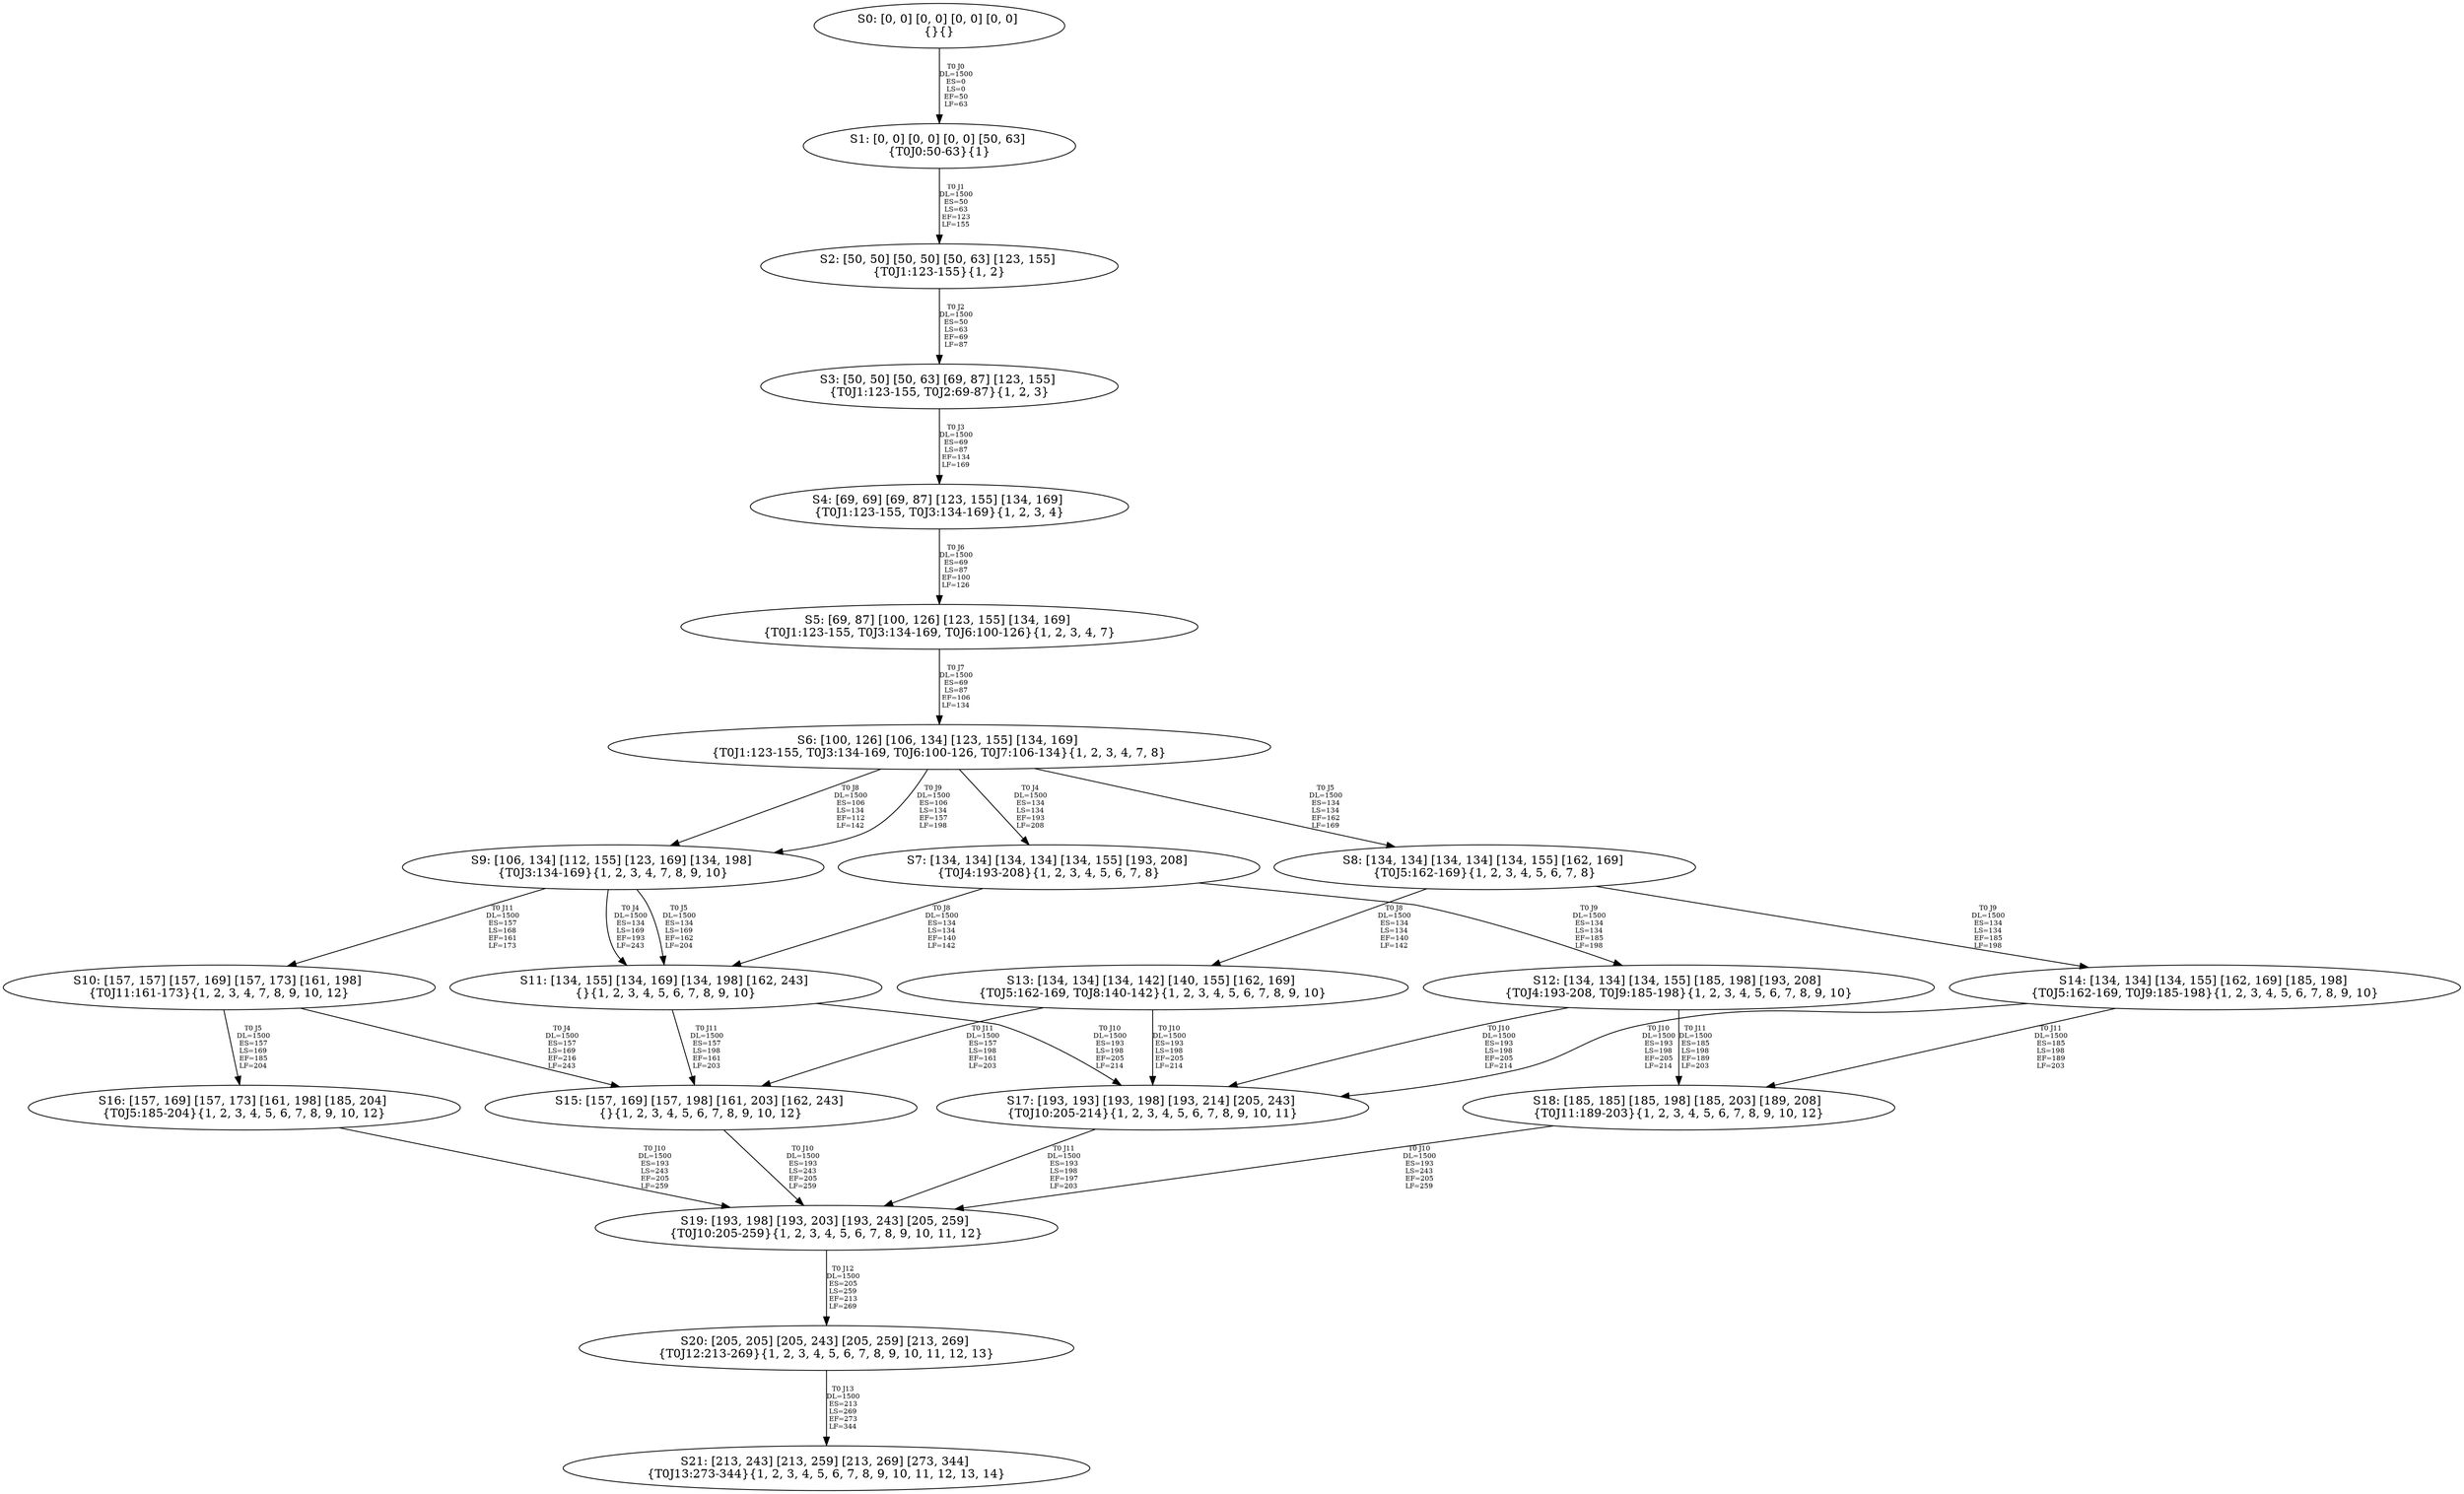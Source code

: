 digraph {
	S0[label="S0: [0, 0] [0, 0] [0, 0] [0, 0] \n{}{}"];
	S1[label="S1: [0, 0] [0, 0] [0, 0] [50, 63] \n{T0J0:50-63}{1}"];
	S2[label="S2: [50, 50] [50, 50] [50, 63] [123, 155] \n{T0J1:123-155}{1, 2}"];
	S3[label="S3: [50, 50] [50, 63] [69, 87] [123, 155] \n{T0J1:123-155, T0J2:69-87}{1, 2, 3}"];
	S4[label="S4: [69, 69] [69, 87] [123, 155] [134, 169] \n{T0J1:123-155, T0J3:134-169}{1, 2, 3, 4}"];
	S5[label="S5: [69, 87] [100, 126] [123, 155] [134, 169] \n{T0J1:123-155, T0J3:134-169, T0J6:100-126}{1, 2, 3, 4, 7}"];
	S6[label="S6: [100, 126] [106, 134] [123, 155] [134, 169] \n{T0J1:123-155, T0J3:134-169, T0J6:100-126, T0J7:106-134}{1, 2, 3, 4, 7, 8}"];
	S7[label="S7: [134, 134] [134, 134] [134, 155] [193, 208] \n{T0J4:193-208}{1, 2, 3, 4, 5, 6, 7, 8}"];
	S8[label="S8: [134, 134] [134, 134] [134, 155] [162, 169] \n{T0J5:162-169}{1, 2, 3, 4, 5, 6, 7, 8}"];
	S9[label="S9: [106, 134] [112, 155] [123, 169] [134, 198] \n{T0J3:134-169}{1, 2, 3, 4, 7, 8, 9, 10}"];
	S10[label="S10: [157, 157] [157, 169] [157, 173] [161, 198] \n{T0J11:161-173}{1, 2, 3, 4, 7, 8, 9, 10, 12}"];
	S11[label="S11: [134, 155] [134, 169] [134, 198] [162, 243] \n{}{1, 2, 3, 4, 5, 6, 7, 8, 9, 10}"];
	S12[label="S12: [134, 134] [134, 155] [185, 198] [193, 208] \n{T0J4:193-208, T0J9:185-198}{1, 2, 3, 4, 5, 6, 7, 8, 9, 10}"];
	S13[label="S13: [134, 134] [134, 142] [140, 155] [162, 169] \n{T0J5:162-169, T0J8:140-142}{1, 2, 3, 4, 5, 6, 7, 8, 9, 10}"];
	S14[label="S14: [134, 134] [134, 155] [162, 169] [185, 198] \n{T0J5:162-169, T0J9:185-198}{1, 2, 3, 4, 5, 6, 7, 8, 9, 10}"];
	S15[label="S15: [157, 169] [157, 198] [161, 203] [162, 243] \n{}{1, 2, 3, 4, 5, 6, 7, 8, 9, 10, 12}"];
	S16[label="S16: [157, 169] [157, 173] [161, 198] [185, 204] \n{T0J5:185-204}{1, 2, 3, 4, 5, 6, 7, 8, 9, 10, 12}"];
	S17[label="S17: [193, 193] [193, 198] [193, 214] [205, 243] \n{T0J10:205-214}{1, 2, 3, 4, 5, 6, 7, 8, 9, 10, 11}"];
	S18[label="S18: [185, 185] [185, 198] [185, 203] [189, 208] \n{T0J11:189-203}{1, 2, 3, 4, 5, 6, 7, 8, 9, 10, 12}"];
	S19[label="S19: [193, 198] [193, 203] [193, 243] [205, 259] \n{T0J10:205-259}{1, 2, 3, 4, 5, 6, 7, 8, 9, 10, 11, 12}"];
	S20[label="S20: [205, 205] [205, 243] [205, 259] [213, 269] \n{T0J12:213-269}{1, 2, 3, 4, 5, 6, 7, 8, 9, 10, 11, 12, 13}"];
	S21[label="S21: [213, 243] [213, 259] [213, 269] [273, 344] \n{T0J13:273-344}{1, 2, 3, 4, 5, 6, 7, 8, 9, 10, 11, 12, 13, 14}"];
	S0 -> S1[label="T0 J0\nDL=1500\nES=0\nLS=0\nEF=50\nLF=63",fontsize=8];
	S1 -> S2[label="T0 J1\nDL=1500\nES=50\nLS=63\nEF=123\nLF=155",fontsize=8];
	S2 -> S3[label="T0 J2\nDL=1500\nES=50\nLS=63\nEF=69\nLF=87",fontsize=8];
	S3 -> S4[label="T0 J3\nDL=1500\nES=69\nLS=87\nEF=134\nLF=169",fontsize=8];
	S4 -> S5[label="T0 J6\nDL=1500\nES=69\nLS=87\nEF=100\nLF=126",fontsize=8];
	S5 -> S6[label="T0 J7\nDL=1500\nES=69\nLS=87\nEF=106\nLF=134",fontsize=8];
	S6 -> S7[label="T0 J4\nDL=1500\nES=134\nLS=134\nEF=193\nLF=208",fontsize=8];
	S6 -> S8[label="T0 J5\nDL=1500\nES=134\nLS=134\nEF=162\nLF=169",fontsize=8];
	S6 -> S9[label="T0 J8\nDL=1500\nES=106\nLS=134\nEF=112\nLF=142",fontsize=8];
	S6 -> S9[label="T0 J9\nDL=1500\nES=106\nLS=134\nEF=157\nLF=198",fontsize=8];
	S7 -> S11[label="T0 J8\nDL=1500\nES=134\nLS=134\nEF=140\nLF=142",fontsize=8];
	S7 -> S12[label="T0 J9\nDL=1500\nES=134\nLS=134\nEF=185\nLF=198",fontsize=8];
	S8 -> S13[label="T0 J8\nDL=1500\nES=134\nLS=134\nEF=140\nLF=142",fontsize=8];
	S8 -> S14[label="T0 J9\nDL=1500\nES=134\nLS=134\nEF=185\nLF=198",fontsize=8];
	S9 -> S11[label="T0 J4\nDL=1500\nES=134\nLS=169\nEF=193\nLF=243",fontsize=8];
	S9 -> S11[label="T0 J5\nDL=1500\nES=134\nLS=169\nEF=162\nLF=204",fontsize=8];
	S9 -> S10[label="T0 J11\nDL=1500\nES=157\nLS=168\nEF=161\nLF=173",fontsize=8];
	S10 -> S15[label="T0 J4\nDL=1500\nES=157\nLS=169\nEF=216\nLF=243",fontsize=8];
	S10 -> S16[label="T0 J5\nDL=1500\nES=157\nLS=169\nEF=185\nLF=204",fontsize=8];
	S11 -> S17[label="T0 J10\nDL=1500\nES=193\nLS=198\nEF=205\nLF=214",fontsize=8];
	S11 -> S15[label="T0 J11\nDL=1500\nES=157\nLS=198\nEF=161\nLF=203",fontsize=8];
	S12 -> S17[label="T0 J10\nDL=1500\nES=193\nLS=198\nEF=205\nLF=214",fontsize=8];
	S12 -> S18[label="T0 J11\nDL=1500\nES=185\nLS=198\nEF=189\nLF=203",fontsize=8];
	S13 -> S17[label="T0 J10\nDL=1500\nES=193\nLS=198\nEF=205\nLF=214",fontsize=8];
	S13 -> S15[label="T0 J11\nDL=1500\nES=157\nLS=198\nEF=161\nLF=203",fontsize=8];
	S14 -> S17[label="T0 J10\nDL=1500\nES=193\nLS=198\nEF=205\nLF=214",fontsize=8];
	S14 -> S18[label="T0 J11\nDL=1500\nES=185\nLS=198\nEF=189\nLF=203",fontsize=8];
	S15 -> S19[label="T0 J10\nDL=1500\nES=193\nLS=243\nEF=205\nLF=259",fontsize=8];
	S16 -> S19[label="T0 J10\nDL=1500\nES=193\nLS=243\nEF=205\nLF=259",fontsize=8];
	S17 -> S19[label="T0 J11\nDL=1500\nES=193\nLS=198\nEF=197\nLF=203",fontsize=8];
	S18 -> S19[label="T0 J10\nDL=1500\nES=193\nLS=243\nEF=205\nLF=259",fontsize=8];
	S19 -> S20[label="T0 J12\nDL=1500\nES=205\nLS=259\nEF=213\nLF=269",fontsize=8];
	S20 -> S21[label="T0 J13\nDL=1500\nES=213\nLS=269\nEF=273\nLF=344",fontsize=8];
}
